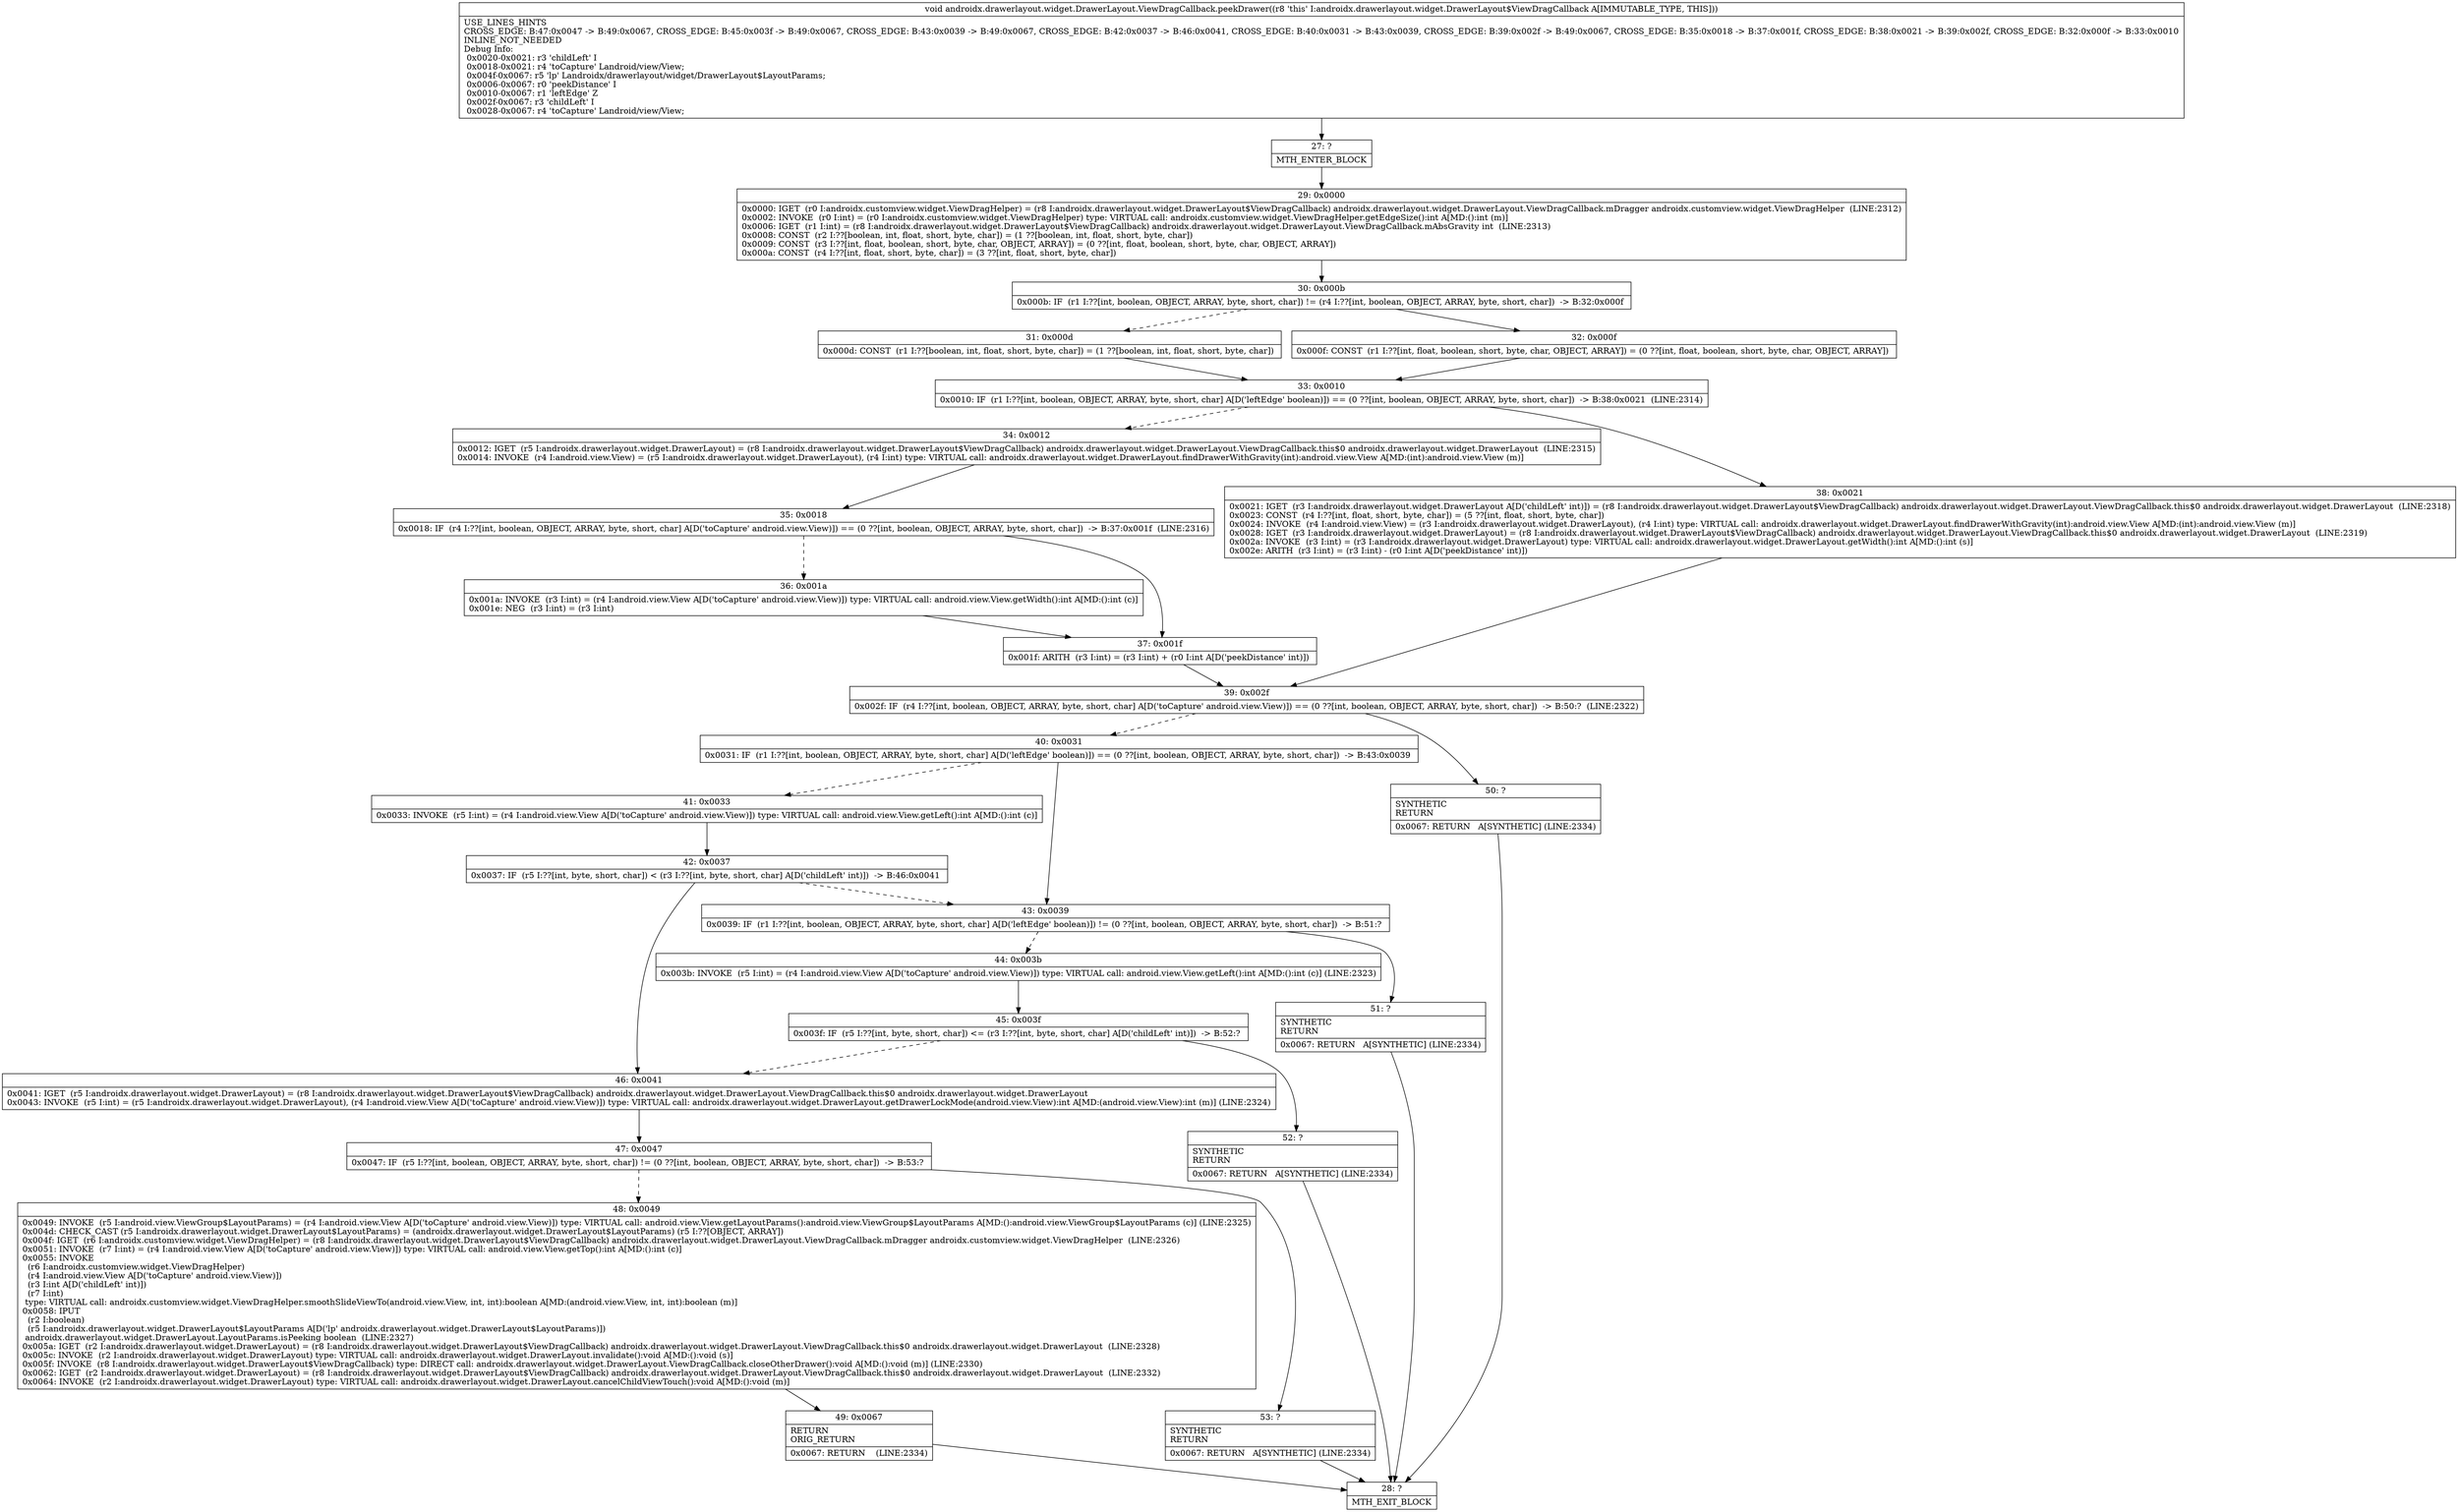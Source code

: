 digraph "CFG forandroidx.drawerlayout.widget.DrawerLayout.ViewDragCallback.peekDrawer()V" {
Node_27 [shape=record,label="{27\:\ ?|MTH_ENTER_BLOCK\l}"];
Node_29 [shape=record,label="{29\:\ 0x0000|0x0000: IGET  (r0 I:androidx.customview.widget.ViewDragHelper) = (r8 I:androidx.drawerlayout.widget.DrawerLayout$ViewDragCallback) androidx.drawerlayout.widget.DrawerLayout.ViewDragCallback.mDragger androidx.customview.widget.ViewDragHelper  (LINE:2312)\l0x0002: INVOKE  (r0 I:int) = (r0 I:androidx.customview.widget.ViewDragHelper) type: VIRTUAL call: androidx.customview.widget.ViewDragHelper.getEdgeSize():int A[MD:():int (m)]\l0x0006: IGET  (r1 I:int) = (r8 I:androidx.drawerlayout.widget.DrawerLayout$ViewDragCallback) androidx.drawerlayout.widget.DrawerLayout.ViewDragCallback.mAbsGravity int  (LINE:2313)\l0x0008: CONST  (r2 I:??[boolean, int, float, short, byte, char]) = (1 ??[boolean, int, float, short, byte, char]) \l0x0009: CONST  (r3 I:??[int, float, boolean, short, byte, char, OBJECT, ARRAY]) = (0 ??[int, float, boolean, short, byte, char, OBJECT, ARRAY]) \l0x000a: CONST  (r4 I:??[int, float, short, byte, char]) = (3 ??[int, float, short, byte, char]) \l}"];
Node_30 [shape=record,label="{30\:\ 0x000b|0x000b: IF  (r1 I:??[int, boolean, OBJECT, ARRAY, byte, short, char]) != (r4 I:??[int, boolean, OBJECT, ARRAY, byte, short, char])  \-\> B:32:0x000f \l}"];
Node_31 [shape=record,label="{31\:\ 0x000d|0x000d: CONST  (r1 I:??[boolean, int, float, short, byte, char]) = (1 ??[boolean, int, float, short, byte, char]) \l}"];
Node_33 [shape=record,label="{33\:\ 0x0010|0x0010: IF  (r1 I:??[int, boolean, OBJECT, ARRAY, byte, short, char] A[D('leftEdge' boolean)]) == (0 ??[int, boolean, OBJECT, ARRAY, byte, short, char])  \-\> B:38:0x0021  (LINE:2314)\l}"];
Node_34 [shape=record,label="{34\:\ 0x0012|0x0012: IGET  (r5 I:androidx.drawerlayout.widget.DrawerLayout) = (r8 I:androidx.drawerlayout.widget.DrawerLayout$ViewDragCallback) androidx.drawerlayout.widget.DrawerLayout.ViewDragCallback.this$0 androidx.drawerlayout.widget.DrawerLayout  (LINE:2315)\l0x0014: INVOKE  (r4 I:android.view.View) = (r5 I:androidx.drawerlayout.widget.DrawerLayout), (r4 I:int) type: VIRTUAL call: androidx.drawerlayout.widget.DrawerLayout.findDrawerWithGravity(int):android.view.View A[MD:(int):android.view.View (m)]\l}"];
Node_35 [shape=record,label="{35\:\ 0x0018|0x0018: IF  (r4 I:??[int, boolean, OBJECT, ARRAY, byte, short, char] A[D('toCapture' android.view.View)]) == (0 ??[int, boolean, OBJECT, ARRAY, byte, short, char])  \-\> B:37:0x001f  (LINE:2316)\l}"];
Node_36 [shape=record,label="{36\:\ 0x001a|0x001a: INVOKE  (r3 I:int) = (r4 I:android.view.View A[D('toCapture' android.view.View)]) type: VIRTUAL call: android.view.View.getWidth():int A[MD:():int (c)]\l0x001e: NEG  (r3 I:int) = (r3 I:int) \l}"];
Node_37 [shape=record,label="{37\:\ 0x001f|0x001f: ARITH  (r3 I:int) = (r3 I:int) + (r0 I:int A[D('peekDistance' int)]) \l}"];
Node_39 [shape=record,label="{39\:\ 0x002f|0x002f: IF  (r4 I:??[int, boolean, OBJECT, ARRAY, byte, short, char] A[D('toCapture' android.view.View)]) == (0 ??[int, boolean, OBJECT, ARRAY, byte, short, char])  \-\> B:50:?  (LINE:2322)\l}"];
Node_40 [shape=record,label="{40\:\ 0x0031|0x0031: IF  (r1 I:??[int, boolean, OBJECT, ARRAY, byte, short, char] A[D('leftEdge' boolean)]) == (0 ??[int, boolean, OBJECT, ARRAY, byte, short, char])  \-\> B:43:0x0039 \l}"];
Node_41 [shape=record,label="{41\:\ 0x0033|0x0033: INVOKE  (r5 I:int) = (r4 I:android.view.View A[D('toCapture' android.view.View)]) type: VIRTUAL call: android.view.View.getLeft():int A[MD:():int (c)]\l}"];
Node_42 [shape=record,label="{42\:\ 0x0037|0x0037: IF  (r5 I:??[int, byte, short, char]) \< (r3 I:??[int, byte, short, char] A[D('childLeft' int)])  \-\> B:46:0x0041 \l}"];
Node_46 [shape=record,label="{46\:\ 0x0041|0x0041: IGET  (r5 I:androidx.drawerlayout.widget.DrawerLayout) = (r8 I:androidx.drawerlayout.widget.DrawerLayout$ViewDragCallback) androidx.drawerlayout.widget.DrawerLayout.ViewDragCallback.this$0 androidx.drawerlayout.widget.DrawerLayout \l0x0043: INVOKE  (r5 I:int) = (r5 I:androidx.drawerlayout.widget.DrawerLayout), (r4 I:android.view.View A[D('toCapture' android.view.View)]) type: VIRTUAL call: androidx.drawerlayout.widget.DrawerLayout.getDrawerLockMode(android.view.View):int A[MD:(android.view.View):int (m)] (LINE:2324)\l}"];
Node_47 [shape=record,label="{47\:\ 0x0047|0x0047: IF  (r5 I:??[int, boolean, OBJECT, ARRAY, byte, short, char]) != (0 ??[int, boolean, OBJECT, ARRAY, byte, short, char])  \-\> B:53:? \l}"];
Node_48 [shape=record,label="{48\:\ 0x0049|0x0049: INVOKE  (r5 I:android.view.ViewGroup$LayoutParams) = (r4 I:android.view.View A[D('toCapture' android.view.View)]) type: VIRTUAL call: android.view.View.getLayoutParams():android.view.ViewGroup$LayoutParams A[MD:():android.view.ViewGroup$LayoutParams (c)] (LINE:2325)\l0x004d: CHECK_CAST (r5 I:androidx.drawerlayout.widget.DrawerLayout$LayoutParams) = (androidx.drawerlayout.widget.DrawerLayout$LayoutParams) (r5 I:??[OBJECT, ARRAY]) \l0x004f: IGET  (r6 I:androidx.customview.widget.ViewDragHelper) = (r8 I:androidx.drawerlayout.widget.DrawerLayout$ViewDragCallback) androidx.drawerlayout.widget.DrawerLayout.ViewDragCallback.mDragger androidx.customview.widget.ViewDragHelper  (LINE:2326)\l0x0051: INVOKE  (r7 I:int) = (r4 I:android.view.View A[D('toCapture' android.view.View)]) type: VIRTUAL call: android.view.View.getTop():int A[MD:():int (c)]\l0x0055: INVOKE  \l  (r6 I:androidx.customview.widget.ViewDragHelper)\l  (r4 I:android.view.View A[D('toCapture' android.view.View)])\l  (r3 I:int A[D('childLeft' int)])\l  (r7 I:int)\l type: VIRTUAL call: androidx.customview.widget.ViewDragHelper.smoothSlideViewTo(android.view.View, int, int):boolean A[MD:(android.view.View, int, int):boolean (m)]\l0x0058: IPUT  \l  (r2 I:boolean)\l  (r5 I:androidx.drawerlayout.widget.DrawerLayout$LayoutParams A[D('lp' androidx.drawerlayout.widget.DrawerLayout$LayoutParams)])\l androidx.drawerlayout.widget.DrawerLayout.LayoutParams.isPeeking boolean  (LINE:2327)\l0x005a: IGET  (r2 I:androidx.drawerlayout.widget.DrawerLayout) = (r8 I:androidx.drawerlayout.widget.DrawerLayout$ViewDragCallback) androidx.drawerlayout.widget.DrawerLayout.ViewDragCallback.this$0 androidx.drawerlayout.widget.DrawerLayout  (LINE:2328)\l0x005c: INVOKE  (r2 I:androidx.drawerlayout.widget.DrawerLayout) type: VIRTUAL call: androidx.drawerlayout.widget.DrawerLayout.invalidate():void A[MD:():void (s)]\l0x005f: INVOKE  (r8 I:androidx.drawerlayout.widget.DrawerLayout$ViewDragCallback) type: DIRECT call: androidx.drawerlayout.widget.DrawerLayout.ViewDragCallback.closeOtherDrawer():void A[MD:():void (m)] (LINE:2330)\l0x0062: IGET  (r2 I:androidx.drawerlayout.widget.DrawerLayout) = (r8 I:androidx.drawerlayout.widget.DrawerLayout$ViewDragCallback) androidx.drawerlayout.widget.DrawerLayout.ViewDragCallback.this$0 androidx.drawerlayout.widget.DrawerLayout  (LINE:2332)\l0x0064: INVOKE  (r2 I:androidx.drawerlayout.widget.DrawerLayout) type: VIRTUAL call: androidx.drawerlayout.widget.DrawerLayout.cancelChildViewTouch():void A[MD:():void (m)]\l}"];
Node_49 [shape=record,label="{49\:\ 0x0067|RETURN\lORIG_RETURN\l|0x0067: RETURN    (LINE:2334)\l}"];
Node_28 [shape=record,label="{28\:\ ?|MTH_EXIT_BLOCK\l}"];
Node_53 [shape=record,label="{53\:\ ?|SYNTHETIC\lRETURN\l|0x0067: RETURN   A[SYNTHETIC] (LINE:2334)\l}"];
Node_43 [shape=record,label="{43\:\ 0x0039|0x0039: IF  (r1 I:??[int, boolean, OBJECT, ARRAY, byte, short, char] A[D('leftEdge' boolean)]) != (0 ??[int, boolean, OBJECT, ARRAY, byte, short, char])  \-\> B:51:? \l}"];
Node_44 [shape=record,label="{44\:\ 0x003b|0x003b: INVOKE  (r5 I:int) = (r4 I:android.view.View A[D('toCapture' android.view.View)]) type: VIRTUAL call: android.view.View.getLeft():int A[MD:():int (c)] (LINE:2323)\l}"];
Node_45 [shape=record,label="{45\:\ 0x003f|0x003f: IF  (r5 I:??[int, byte, short, char]) \<= (r3 I:??[int, byte, short, char] A[D('childLeft' int)])  \-\> B:52:? \l}"];
Node_52 [shape=record,label="{52\:\ ?|SYNTHETIC\lRETURN\l|0x0067: RETURN   A[SYNTHETIC] (LINE:2334)\l}"];
Node_51 [shape=record,label="{51\:\ ?|SYNTHETIC\lRETURN\l|0x0067: RETURN   A[SYNTHETIC] (LINE:2334)\l}"];
Node_50 [shape=record,label="{50\:\ ?|SYNTHETIC\lRETURN\l|0x0067: RETURN   A[SYNTHETIC] (LINE:2334)\l}"];
Node_38 [shape=record,label="{38\:\ 0x0021|0x0021: IGET  (r3 I:androidx.drawerlayout.widget.DrawerLayout A[D('childLeft' int)]) = (r8 I:androidx.drawerlayout.widget.DrawerLayout$ViewDragCallback) androidx.drawerlayout.widget.DrawerLayout.ViewDragCallback.this$0 androidx.drawerlayout.widget.DrawerLayout  (LINE:2318)\l0x0023: CONST  (r4 I:??[int, float, short, byte, char]) = (5 ??[int, float, short, byte, char]) \l0x0024: INVOKE  (r4 I:android.view.View) = (r3 I:androidx.drawerlayout.widget.DrawerLayout), (r4 I:int) type: VIRTUAL call: androidx.drawerlayout.widget.DrawerLayout.findDrawerWithGravity(int):android.view.View A[MD:(int):android.view.View (m)]\l0x0028: IGET  (r3 I:androidx.drawerlayout.widget.DrawerLayout) = (r8 I:androidx.drawerlayout.widget.DrawerLayout$ViewDragCallback) androidx.drawerlayout.widget.DrawerLayout.ViewDragCallback.this$0 androidx.drawerlayout.widget.DrawerLayout  (LINE:2319)\l0x002a: INVOKE  (r3 I:int) = (r3 I:androidx.drawerlayout.widget.DrawerLayout) type: VIRTUAL call: androidx.drawerlayout.widget.DrawerLayout.getWidth():int A[MD:():int (s)]\l0x002e: ARITH  (r3 I:int) = (r3 I:int) \- (r0 I:int A[D('peekDistance' int)]) \l}"];
Node_32 [shape=record,label="{32\:\ 0x000f|0x000f: CONST  (r1 I:??[int, float, boolean, short, byte, char, OBJECT, ARRAY]) = (0 ??[int, float, boolean, short, byte, char, OBJECT, ARRAY]) \l}"];
MethodNode[shape=record,label="{void androidx.drawerlayout.widget.DrawerLayout.ViewDragCallback.peekDrawer((r8 'this' I:androidx.drawerlayout.widget.DrawerLayout$ViewDragCallback A[IMMUTABLE_TYPE, THIS]))  | USE_LINES_HINTS\lCROSS_EDGE: B:47:0x0047 \-\> B:49:0x0067, CROSS_EDGE: B:45:0x003f \-\> B:49:0x0067, CROSS_EDGE: B:43:0x0039 \-\> B:49:0x0067, CROSS_EDGE: B:42:0x0037 \-\> B:46:0x0041, CROSS_EDGE: B:40:0x0031 \-\> B:43:0x0039, CROSS_EDGE: B:39:0x002f \-\> B:49:0x0067, CROSS_EDGE: B:35:0x0018 \-\> B:37:0x001f, CROSS_EDGE: B:38:0x0021 \-\> B:39:0x002f, CROSS_EDGE: B:32:0x000f \-\> B:33:0x0010\lINLINE_NOT_NEEDED\lDebug Info:\l  0x0020\-0x0021: r3 'childLeft' I\l  0x0018\-0x0021: r4 'toCapture' Landroid\/view\/View;\l  0x004f\-0x0067: r5 'lp' Landroidx\/drawerlayout\/widget\/DrawerLayout$LayoutParams;\l  0x0006\-0x0067: r0 'peekDistance' I\l  0x0010\-0x0067: r1 'leftEdge' Z\l  0x002f\-0x0067: r3 'childLeft' I\l  0x0028\-0x0067: r4 'toCapture' Landroid\/view\/View;\l}"];
MethodNode -> Node_27;Node_27 -> Node_29;
Node_29 -> Node_30;
Node_30 -> Node_31[style=dashed];
Node_30 -> Node_32;
Node_31 -> Node_33;
Node_33 -> Node_34[style=dashed];
Node_33 -> Node_38;
Node_34 -> Node_35;
Node_35 -> Node_36[style=dashed];
Node_35 -> Node_37;
Node_36 -> Node_37;
Node_37 -> Node_39;
Node_39 -> Node_40[style=dashed];
Node_39 -> Node_50;
Node_40 -> Node_41[style=dashed];
Node_40 -> Node_43;
Node_41 -> Node_42;
Node_42 -> Node_43[style=dashed];
Node_42 -> Node_46;
Node_46 -> Node_47;
Node_47 -> Node_48[style=dashed];
Node_47 -> Node_53;
Node_48 -> Node_49;
Node_49 -> Node_28;
Node_53 -> Node_28;
Node_43 -> Node_44[style=dashed];
Node_43 -> Node_51;
Node_44 -> Node_45;
Node_45 -> Node_46[style=dashed];
Node_45 -> Node_52;
Node_52 -> Node_28;
Node_51 -> Node_28;
Node_50 -> Node_28;
Node_38 -> Node_39;
Node_32 -> Node_33;
}

